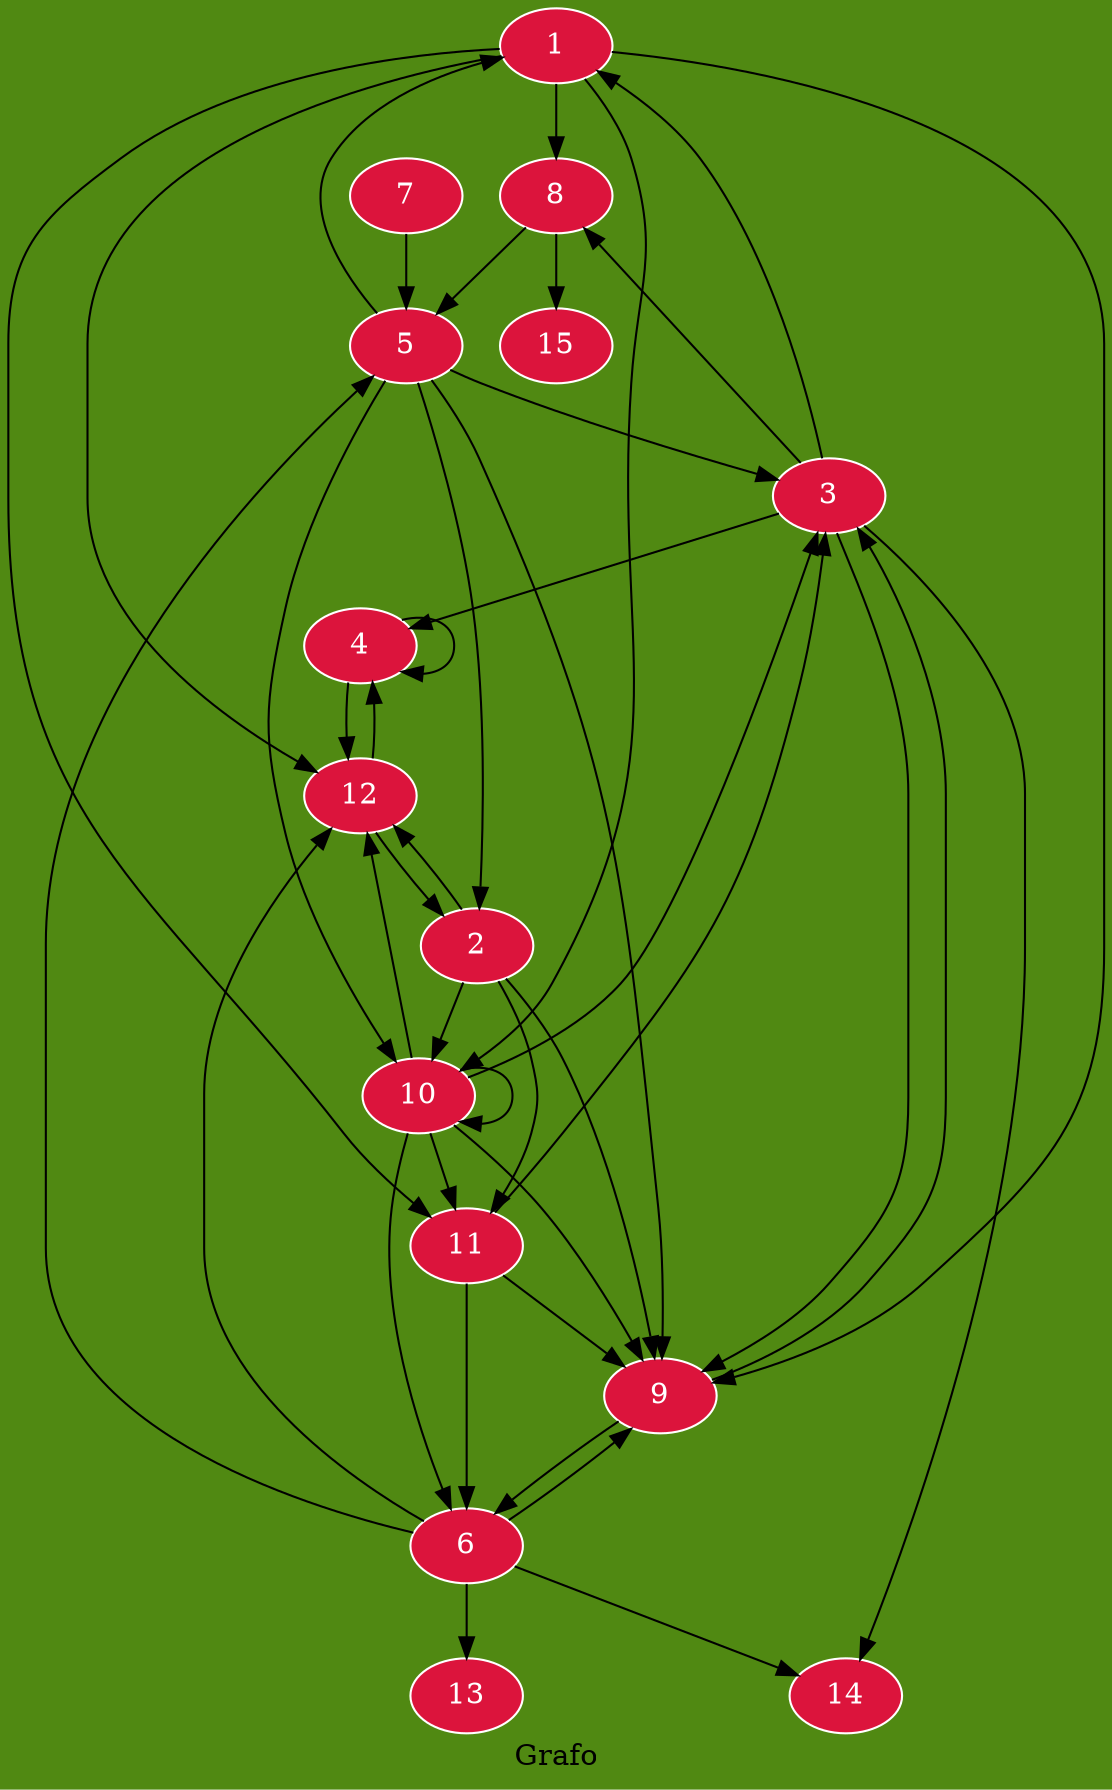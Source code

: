 
digraph G {
node [fontcolor="white", color=white , style=filled, fillcolor=Crimson]
bgcolor = "#508912";
label="Grafo";
	1->8
	1->9
	1->10
	1->11
	1->12
	2->9
	2->10
	2->11
	2->12
	3->1
	3->4
	3->8
	3->9
	3->14
	4->4
	4->12
	5->1
	5->2
	5->3
	5->9
	5->10
	6->5
	6->9
	6->12
	6->13
	6->14
	7->5
	8->5
	8->15
	9->3
	9->6
	10->3
	10->6
	10->9
	10->10
	10->11
	10->12
	11->3
	11->6
	11->9
	12->2
	12->4

}